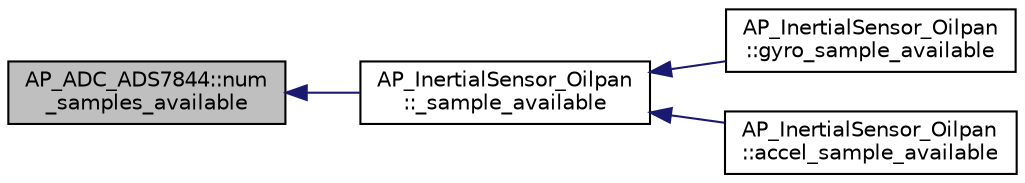 digraph "AP_ADC_ADS7844::num_samples_available"
{
 // INTERACTIVE_SVG=YES
  edge [fontname="Helvetica",fontsize="10",labelfontname="Helvetica",labelfontsize="10"];
  node [fontname="Helvetica",fontsize="10",shape=record];
  rankdir="LR";
  Node1 [label="AP_ADC_ADS7844::num\l_samples_available",height=0.2,width=0.4,color="black", fillcolor="grey75", style="filled" fontcolor="black"];
  Node1 -> Node2 [dir="back",color="midnightblue",fontsize="10",style="solid",fontname="Helvetica"];
  Node2 [label="AP_InertialSensor_Oilpan\l::_sample_available",height=0.2,width=0.4,color="black", fillcolor="white", style="filled",URL="$classAP__InertialSensor__Oilpan.html#a589b80e3cc915e4bfb55deb392c651f1"];
  Node2 -> Node3 [dir="back",color="midnightblue",fontsize="10",style="solid",fontname="Helvetica"];
  Node3 [label="AP_InertialSensor_Oilpan\l::gyro_sample_available",height=0.2,width=0.4,color="black", fillcolor="white", style="filled",URL="$classAP__InertialSensor__Oilpan.html#a29a342b618fab941712fe1f366e0a1f6"];
  Node2 -> Node4 [dir="back",color="midnightblue",fontsize="10",style="solid",fontname="Helvetica"];
  Node4 [label="AP_InertialSensor_Oilpan\l::accel_sample_available",height=0.2,width=0.4,color="black", fillcolor="white", style="filled",URL="$classAP__InertialSensor__Oilpan.html#aa3d8a48032ad89f7f7f6581bae79e16d"];
}
